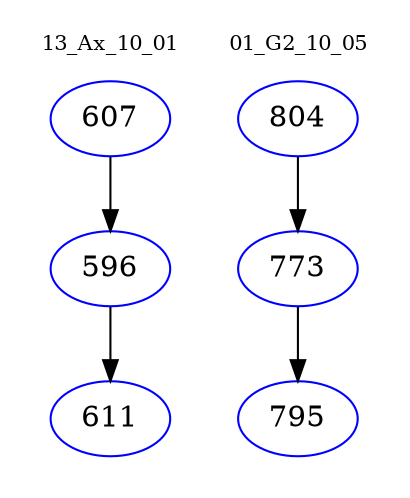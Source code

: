 digraph{
subgraph cluster_0 {
color = white
label = "13_Ax_10_01";
fontsize=10;
T0_607 [label="607", color="blue"]
T0_607 -> T0_596 [color="black"]
T0_596 [label="596", color="blue"]
T0_596 -> T0_611 [color="black"]
T0_611 [label="611", color="blue"]
}
subgraph cluster_1 {
color = white
label = "01_G2_10_05";
fontsize=10;
T1_804 [label="804", color="blue"]
T1_804 -> T1_773 [color="black"]
T1_773 [label="773", color="blue"]
T1_773 -> T1_795 [color="black"]
T1_795 [label="795", color="blue"]
}
}
